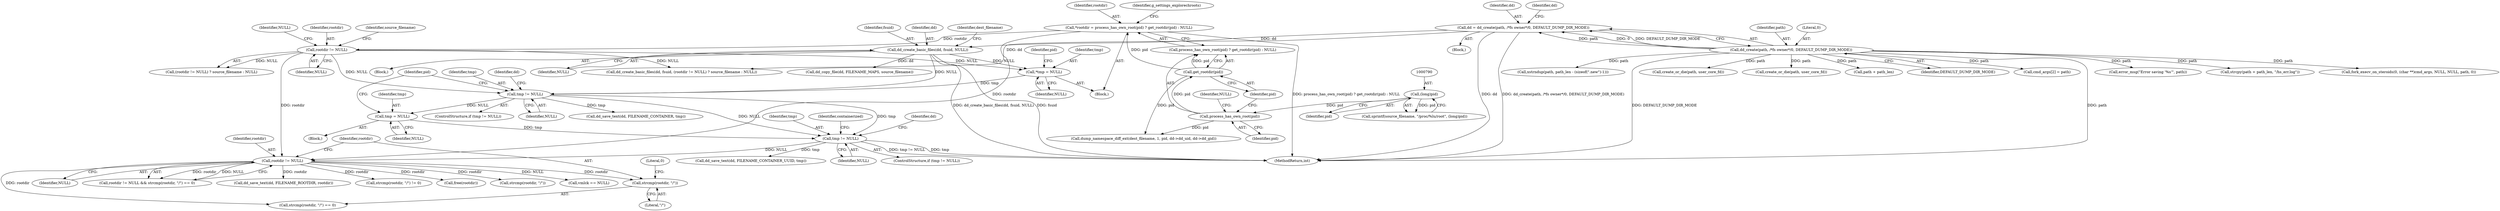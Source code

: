 digraph "0_abrt_3c1b60cfa62d39e5fff5a53a5bc53dae189e740e@API" {
"1000954" [label="(Call,strcmp(rootdir, \"/\"))"];
"1000950" [label="(Call,rootdir != NULL)"];
"1000812" [label="(Call,rootdir != NULL)"];
"1000797" [label="(Call,*rootdir = process_has_own_root(pid) ? get_rootdir(pid) : NULL)"];
"1000802" [label="(Call,get_rootdir(pid))"];
"1000800" [label="(Call,process_has_own_root(pid))"];
"1000789" [label="(Call,(long)pid)"];
"1000936" [label="(Call,tmp != NULL)"];
"1000917" [label="(Call,tmp != NULL)"];
"1000908" [label="(Call,*tmp = NULL)"];
"1000819" [label="(Call,dd_create_basic_files(dd, fsuid, NULL))"];
"1000773" [label="(Call,dd = dd_create(path, /*fs owner*/0, DEFAULT_DUMP_DIR_MODE))"];
"1000775" [label="(Call,dd_create(path, /*fs owner*/0, DEFAULT_DUMP_DIR_MODE))"];
"1000927" [label="(Call,tmp = NULL)"];
"1000821" [label="(Identifier,fsuid)"];
"1000774" [label="(Identifier,dd)"];
"1000957" [label="(Literal,0)"];
"1000799" [label="(Call,process_has_own_root(pid) ? get_rootdir(pid) : NULL)"];
"1000773" [label="(Call,dd = dd_create(path, /*fs owner*/0, DEFAULT_DUMP_DIR_MODE))"];
"1000803" [label="(Identifier,pid)"];
"1000941" [label="(Identifier,dd)"];
"1001033" [label="(Call,free(rootdir))"];
"1000781" [label="(Block,)"];
"1000801" [label="(Identifier,pid)"];
"1000918" [label="(Identifier,tmp)"];
"1000953" [label="(Call,strcmp(rootdir, \"/\") == 0)"];
"1000789" [label="(Call,(long)pid)"];
"1000816" [label="(Identifier,NULL)"];
"1001025" [label="(Call,strcmp(rootdir, \"/\"))"];
"1000813" [label="(Identifier,rootdir)"];
"1000929" [label="(Identifier,NULL)"];
"1000815" [label="(Identifier,source_filename)"];
"1000919" [label="(Identifier,NULL)"];
"1000811" [label="(Call,(rootdir != NULL) ? source_filename : NULL)"];
"1000921" [label="(Call,dd_save_text(dd, FILENAME_CONTAINER, tmp))"];
"1001242" [label="(Call,create_or_die(path, user_core_fd))"];
"1000910" [label="(Identifier,NULL)"];
"1000800" [label="(Call,process_has_own_root(pid))"];
"1001100" [label="(Call,vmlck == NULL)"];
"1000935" [label="(ControlStructure,if (tmp != NULL))"];
"1000928" [label="(Identifier,tmp)"];
"1000952" [label="(Identifier,NULL)"];
"1000951" [label="(Identifier,rootdir)"];
"1000940" [label="(Call,dd_save_text(dd, FILENAME_CONTAINER_UUID, tmp))"];
"1000895" [label="(Call,dump_namespace_diff_ext(dest_filename, 1, pid, dd->dd_uid, dd->dd_gid))"];
"1000949" [label="(Call,rootdir != NULL && strcmp(rootdir, \"/\") == 0)"];
"1000938" [label="(Identifier,NULL)"];
"1000798" [label="(Identifier,rootdir)"];
"1000780" [label="(Identifier,dd)"];
"1000917" [label="(Call,tmp != NULL)"];
"1001148" [label="(Call,create_or_die(path, user_core_fd))"];
"1000814" [label="(Identifier,NULL)"];
"1000806" [label="(Identifier,g_settings_explorechroots)"];
"1000804" [label="(Identifier,NULL)"];
"1000819" [label="(Call,dd_create_basic_files(dd, fsuid, NULL))"];
"1000802" [label="(Call,get_rootdir(pid))"];
"1000818" [label="(Block,)"];
"1000150" [label="(Block,)"];
"1000775" [label="(Call,dd_create(path, /*fs owner*/0, DEFAULT_DUMP_DIR_MODE))"];
"1000778" [label="(Identifier,DEFAULT_DUMP_DIR_MODE)"];
"1000916" [label="(ControlStructure,if (tmp != NULL))"];
"1000797" [label="(Call,*rootdir = process_has_own_root(pid) ? get_rootdir(pid) : NULL)"];
"1000808" [label="(Call,dd_create_basic_files(dd, fsuid, (rootdir != NULL) ? source_filename : NULL))"];
"1000956" [label="(Literal,\"/\")"];
"1000908" [label="(Call,*tmp = NULL)"];
"1000937" [label="(Identifier,tmp)"];
"1000786" [label="(Call,sprintf(source_filename, \"/proc/%lu/root\", (long)pid))"];
"1000922" [label="(Identifier,dd)"];
"1000844" [label="(Call,dd_copy_file(dd, FILENAME_MAPS, source_filename))"];
"1000931" [label="(Identifier,pid)"];
"1000776" [label="(Identifier,path)"];
"1000920" [label="(Block,)"];
"1000909" [label="(Identifier,tmp)"];
"1000777" [label="(Literal,0)"];
"1000927" [label="(Call,tmp = NULL)"];
"1001029" [label="(Call,dd_save_text(dd, FILENAME_ROOTDIR, rootdir))"];
"1000820" [label="(Identifier,dd)"];
"1000954" [label="(Call,strcmp(rootdir, \"/\"))"];
"1000822" [label="(Identifier,NULL)"];
"1000812" [label="(Call,rootdir != NULL)"];
"1000936" [label="(Call,tmp != NULL)"];
"1001024" [label="(Call,strcmp(rootdir, \"/\") != 0)"];
"1000955" [label="(Identifier,rootdir)"];
"1000950" [label="(Call,rootdir != NULL)"];
"1000948" [label="(Identifier,containerized)"];
"1000825" [label="(Identifier,dest_filename)"];
"1001235" [label="(Call,path + path_len)"];
"1001309" [label="(Call,cmd_args[2] = path)"];
"1001134" [label="(Call,error_msg(\"Error saving '%s'\", path))"];
"1001234" [label="(Call,strcpy(path + path_len, \"/hs_err.log\"))"];
"1001332" [label="(Call,fork_execv_on_steroids(0, (char **)cmd_args, NULL, NULL, path, 0))"];
"1001350" [label="(Call,xstrndup(path, path_len - (sizeof(\".new\")-1)))"];
"1000791" [label="(Identifier,pid)"];
"1000912" [label="(Identifier,pid)"];
"1001445" [label="(MethodReturn,int)"];
"1000954" -> "1000953"  [label="AST: "];
"1000954" -> "1000956"  [label="CFG: "];
"1000955" -> "1000954"  [label="AST: "];
"1000956" -> "1000954"  [label="AST: "];
"1000957" -> "1000954"  [label="CFG: "];
"1000950" -> "1000954"  [label="DDG: rootdir"];
"1000950" -> "1000949"  [label="AST: "];
"1000950" -> "1000952"  [label="CFG: "];
"1000951" -> "1000950"  [label="AST: "];
"1000952" -> "1000950"  [label="AST: "];
"1000955" -> "1000950"  [label="CFG: "];
"1000949" -> "1000950"  [label="CFG: "];
"1000950" -> "1000949"  [label="DDG: rootdir"];
"1000950" -> "1000949"  [label="DDG: NULL"];
"1000812" -> "1000950"  [label="DDG: rootdir"];
"1000797" -> "1000950"  [label="DDG: rootdir"];
"1000936" -> "1000950"  [label="DDG: NULL"];
"1000950" -> "1000953"  [label="DDG: rootdir"];
"1000950" -> "1001024"  [label="DDG: rootdir"];
"1000950" -> "1001025"  [label="DDG: rootdir"];
"1000950" -> "1001029"  [label="DDG: rootdir"];
"1000950" -> "1001033"  [label="DDG: rootdir"];
"1000950" -> "1001100"  [label="DDG: NULL"];
"1000812" -> "1000811"  [label="AST: "];
"1000812" -> "1000814"  [label="CFG: "];
"1000813" -> "1000812"  [label="AST: "];
"1000814" -> "1000812"  [label="AST: "];
"1000815" -> "1000812"  [label="CFG: "];
"1000816" -> "1000812"  [label="CFG: "];
"1000812" -> "1000808"  [label="DDG: NULL"];
"1000797" -> "1000812"  [label="DDG: rootdir"];
"1000812" -> "1000811"  [label="DDG: NULL"];
"1000812" -> "1000908"  [label="DDG: NULL"];
"1000812" -> "1000917"  [label="DDG: NULL"];
"1000797" -> "1000781"  [label="AST: "];
"1000797" -> "1000799"  [label="CFG: "];
"1000798" -> "1000797"  [label="AST: "];
"1000799" -> "1000797"  [label="AST: "];
"1000806" -> "1000797"  [label="CFG: "];
"1000797" -> "1001445"  [label="DDG: process_has_own_root(pid) ? get_rootdir(pid) : NULL"];
"1000802" -> "1000797"  [label="DDG: pid"];
"1000802" -> "1000799"  [label="AST: "];
"1000802" -> "1000803"  [label="CFG: "];
"1000803" -> "1000802"  [label="AST: "];
"1000799" -> "1000802"  [label="CFG: "];
"1000802" -> "1000799"  [label="DDG: pid"];
"1000800" -> "1000802"  [label="DDG: pid"];
"1000802" -> "1000895"  [label="DDG: pid"];
"1000800" -> "1000799"  [label="AST: "];
"1000800" -> "1000801"  [label="CFG: "];
"1000801" -> "1000800"  [label="AST: "];
"1000803" -> "1000800"  [label="CFG: "];
"1000804" -> "1000800"  [label="CFG: "];
"1000789" -> "1000800"  [label="DDG: pid"];
"1000800" -> "1000895"  [label="DDG: pid"];
"1000789" -> "1000786"  [label="AST: "];
"1000789" -> "1000791"  [label="CFG: "];
"1000790" -> "1000789"  [label="AST: "];
"1000791" -> "1000789"  [label="AST: "];
"1000786" -> "1000789"  [label="CFG: "];
"1000789" -> "1000786"  [label="DDG: pid"];
"1000936" -> "1000935"  [label="AST: "];
"1000936" -> "1000938"  [label="CFG: "];
"1000937" -> "1000936"  [label="AST: "];
"1000938" -> "1000936"  [label="AST: "];
"1000941" -> "1000936"  [label="CFG: "];
"1000948" -> "1000936"  [label="CFG: "];
"1000936" -> "1001445"  [label="DDG: tmp != NULL"];
"1000936" -> "1001445"  [label="DDG: tmp"];
"1000917" -> "1000936"  [label="DDG: tmp"];
"1000917" -> "1000936"  [label="DDG: NULL"];
"1000927" -> "1000936"  [label="DDG: tmp"];
"1000936" -> "1000940"  [label="DDG: tmp"];
"1000917" -> "1000916"  [label="AST: "];
"1000917" -> "1000919"  [label="CFG: "];
"1000918" -> "1000917"  [label="AST: "];
"1000919" -> "1000917"  [label="AST: "];
"1000922" -> "1000917"  [label="CFG: "];
"1000931" -> "1000917"  [label="CFG: "];
"1000908" -> "1000917"  [label="DDG: tmp"];
"1000819" -> "1000917"  [label="DDG: NULL"];
"1000917" -> "1000921"  [label="DDG: tmp"];
"1000917" -> "1000927"  [label="DDG: NULL"];
"1000908" -> "1000781"  [label="AST: "];
"1000908" -> "1000910"  [label="CFG: "];
"1000909" -> "1000908"  [label="AST: "];
"1000910" -> "1000908"  [label="AST: "];
"1000912" -> "1000908"  [label="CFG: "];
"1000819" -> "1000908"  [label="DDG: NULL"];
"1000819" -> "1000818"  [label="AST: "];
"1000819" -> "1000822"  [label="CFG: "];
"1000820" -> "1000819"  [label="AST: "];
"1000821" -> "1000819"  [label="AST: "];
"1000822" -> "1000819"  [label="AST: "];
"1000825" -> "1000819"  [label="CFG: "];
"1000819" -> "1001445"  [label="DDG: dd_create_basic_files(dd, fsuid, NULL)"];
"1000819" -> "1001445"  [label="DDG: fsuid"];
"1000773" -> "1000819"  [label="DDG: dd"];
"1000819" -> "1000844"  [label="DDG: dd"];
"1000773" -> "1000150"  [label="AST: "];
"1000773" -> "1000775"  [label="CFG: "];
"1000774" -> "1000773"  [label="AST: "];
"1000775" -> "1000773"  [label="AST: "];
"1000780" -> "1000773"  [label="CFG: "];
"1000773" -> "1001445"  [label="DDG: dd"];
"1000773" -> "1001445"  [label="DDG: dd_create(path, /*fs owner*/0, DEFAULT_DUMP_DIR_MODE)"];
"1000775" -> "1000773"  [label="DDG: path"];
"1000775" -> "1000773"  [label="DDG: 0"];
"1000775" -> "1000773"  [label="DDG: DEFAULT_DUMP_DIR_MODE"];
"1000773" -> "1000808"  [label="DDG: dd"];
"1000775" -> "1000778"  [label="CFG: "];
"1000776" -> "1000775"  [label="AST: "];
"1000777" -> "1000775"  [label="AST: "];
"1000778" -> "1000775"  [label="AST: "];
"1000775" -> "1001445"  [label="DDG: path"];
"1000775" -> "1001445"  [label="DDG: DEFAULT_DUMP_DIR_MODE"];
"1000775" -> "1001134"  [label="DDG: path"];
"1000775" -> "1001148"  [label="DDG: path"];
"1000775" -> "1001234"  [label="DDG: path"];
"1000775" -> "1001235"  [label="DDG: path"];
"1000775" -> "1001242"  [label="DDG: path"];
"1000775" -> "1001309"  [label="DDG: path"];
"1000775" -> "1001332"  [label="DDG: path"];
"1000775" -> "1001350"  [label="DDG: path"];
"1000927" -> "1000920"  [label="AST: "];
"1000927" -> "1000929"  [label="CFG: "];
"1000928" -> "1000927"  [label="AST: "];
"1000929" -> "1000927"  [label="AST: "];
"1000931" -> "1000927"  [label="CFG: "];
}
